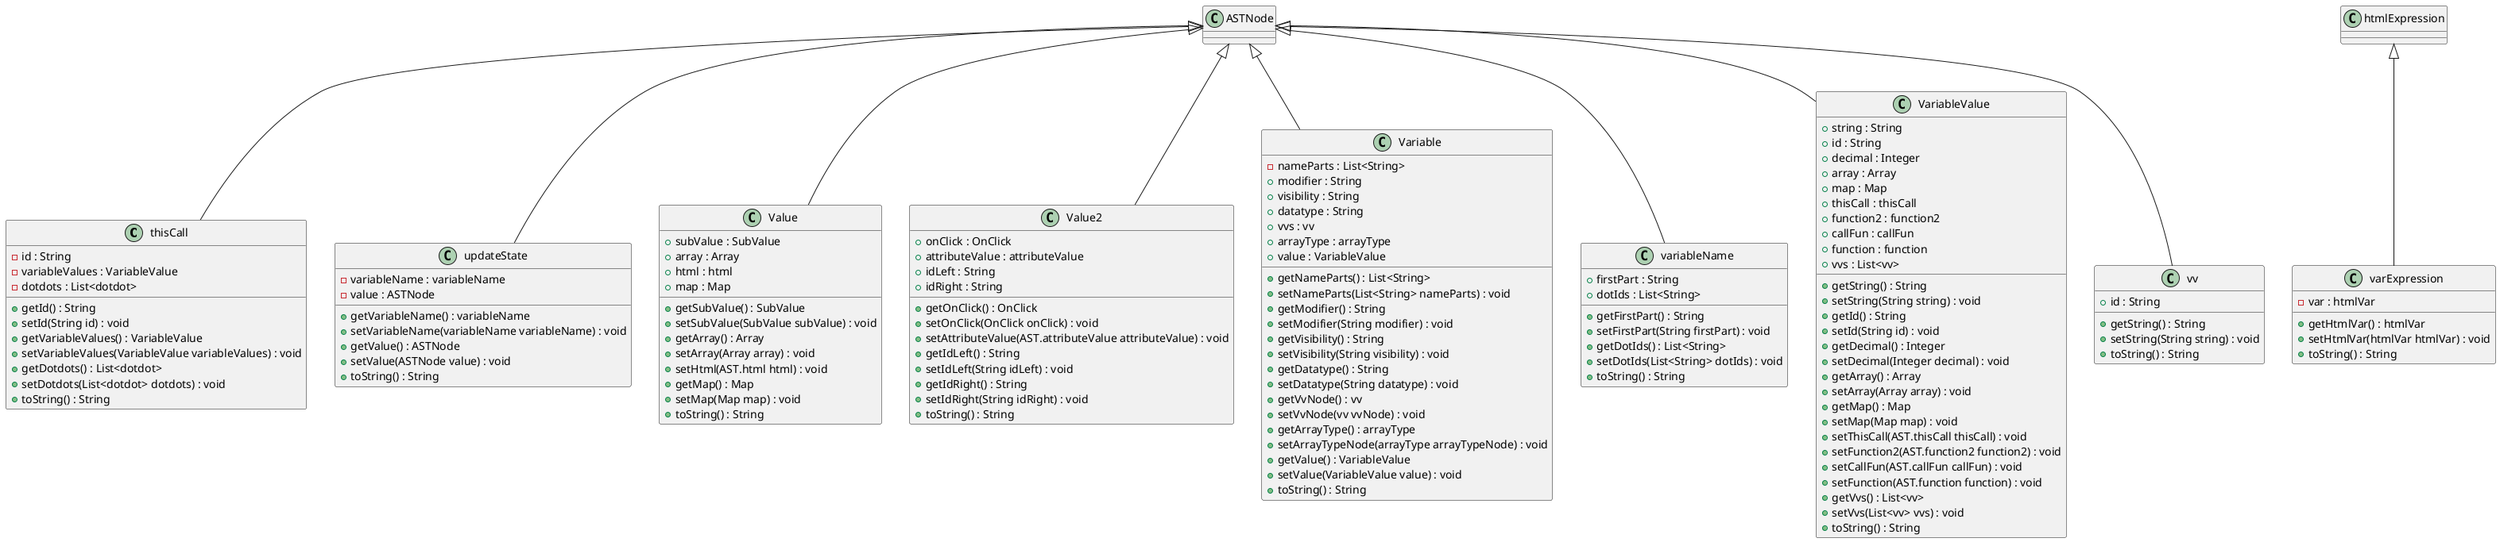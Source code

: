 @startuml
class thisCall {
    - id : String
    - variableValues : VariableValue
    - dotdots : List<dotdot>
    + getId() : String
    + setId(String id) : void
    + getVariableValues() : VariableValue
    + setVariableValues(VariableValue variableValues) : void
    + getDotdots() : List<dotdot>
    + setDotdots(List<dotdot> dotdots) : void
    + toString() : String
}
ASTNode <|-- thisCall
class updateState {
    - variableName : variableName
    - value : ASTNode
    + getVariableName() : variableName
    + setVariableName(variableName variableName) : void
    + getValue() : ASTNode
    + setValue(ASTNode value) : void
    + toString() : String
}
ASTNode <|-- updateState
class Value {
    + subValue : SubValue
    + array : Array
    + html : html
    + map : Map
    + getSubValue() : SubValue
    + setSubValue(SubValue subValue) : void
    + getArray() : Array
    + setArray(Array array) : void
    + setHtml(AST.html html) : void
    + getMap() : Map
    + setMap(Map map) : void
    + toString() : String
}
ASTNode <|-- Value
class Value2 {
    + onClick : OnClick
    + attributeValue : attributeValue
    + idLeft : String
    + idRight : String
    + getOnClick() : OnClick
    + setOnClick(OnClick onClick) : void
    + setAttributeValue(AST.attributeValue attributeValue) : void
    + getIdLeft() : String
    + setIdLeft(String idLeft) : void
    + getIdRight() : String
    + setIdRight(String idRight) : void
    + toString() : String
}
ASTNode <|-- Value2
class varExpression {
    - var : htmlVar
    + getHtmlVar() : htmlVar
    + setHtmlVar(htmlVar htmlVar) : void
    + toString() : String
}
htmlExpression <|-- varExpression
class Variable {
    - nameParts : List<String>
    + modifier : String
    + visibility : String
    + datatype : String
    + vvs : vv
    + arrayType : arrayType
    + value : VariableValue
    + getNameParts() : List<String>
    + setNameParts(List<String> nameParts) : void
    + getModifier() : String
    + setModifier(String modifier) : void
    + getVisibility() : String
    + setVisibility(String visibility) : void
    + getDatatype() : String
    + setDatatype(String datatype) : void
    + getVvNode() : vv
    + setVvNode(vv vvNode) : void
    + getArrayType() : arrayType
    + setArrayTypeNode(arrayType arrayTypeNode) : void
    + getValue() : VariableValue
    + setValue(VariableValue value) : void
    + toString() : String
}
ASTNode <|-- Variable
class variableName {
    + firstPart : String
    + dotIds : List<String>
    + getFirstPart() : String
    + setFirstPart(String firstPart) : void
    + getDotIds() : List<String>
    + setDotIds(List<String> dotIds) : void
    + toString() : String
}
ASTNode <|-- variableName
class VariableValue {
    + string : String
    + id : String
    + decimal : Integer
    + array : Array
    + map : Map
    + thisCall : thisCall
    + function2 : function2
    + callFun : callFun
    + function : function
    + vvs : List<vv>
    + getString() : String
    + setString(String string) : void
    + getId() : String
    + setId(String id) : void
    + getDecimal() : Integer
    + setDecimal(Integer decimal) : void
    + getArray() : Array
    + setArray(Array array) : void
    + getMap() : Map
    + setMap(Map map) : void
    + setThisCall(AST.thisCall thisCall) : void
    + setFunction2(AST.function2 function2) : void
    + setCallFun(AST.callFun callFun) : void
    + setFunction(AST.function function) : void
    + getVvs() : List<vv>
    + setVvs(List<vv> vvs) : void
    + toString() : String
}
ASTNode <|-- VariableValue
class vv {
    + id : String
    + getString() : String
    + setString(String string) : void
    + toString() : String
}
ASTNode <|-- vv
@enduml
